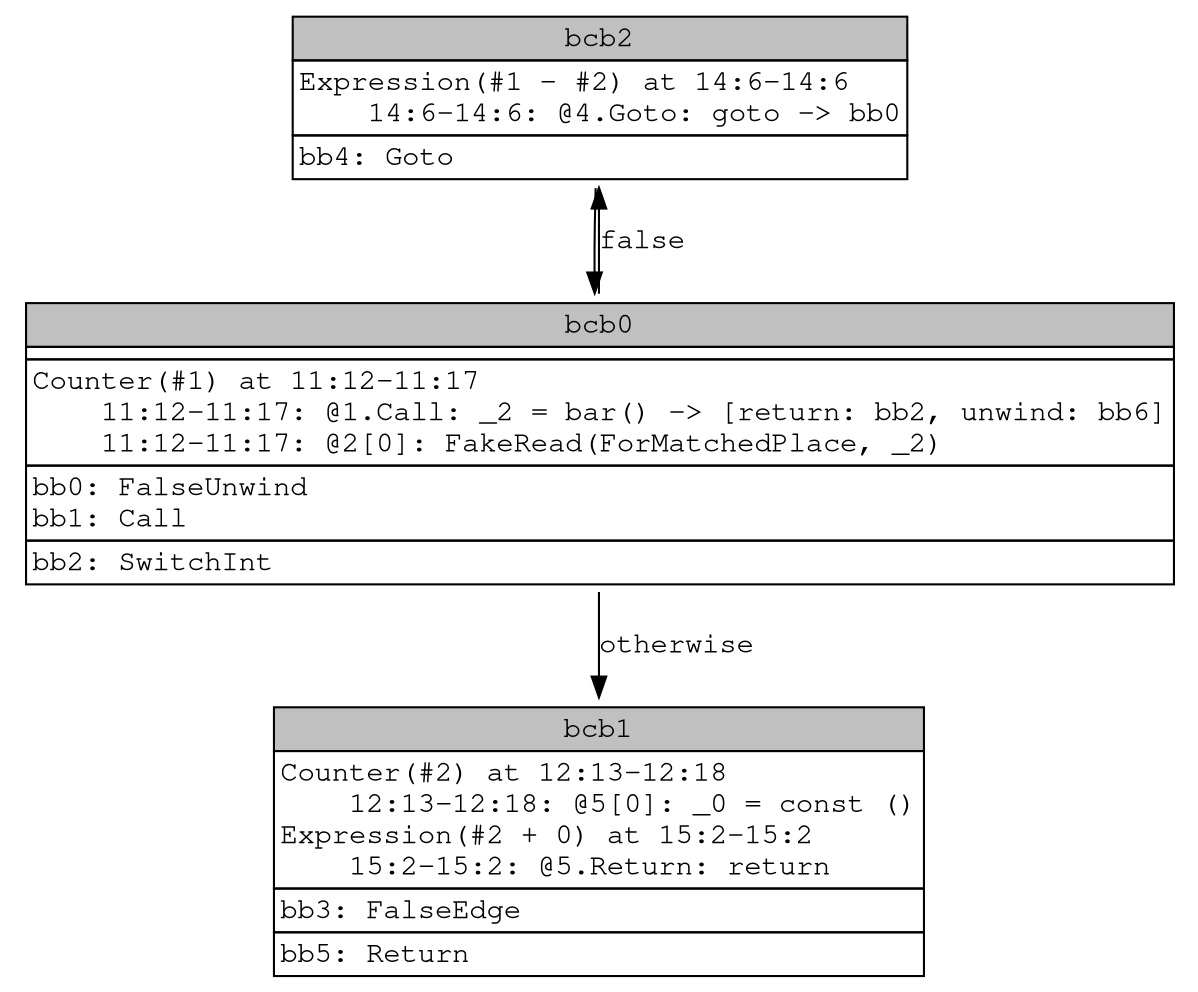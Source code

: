 digraph Cov_0_3 {
    graph [fontname="Courier, monospace"];
    node [fontname="Courier, monospace"];
    edge [fontname="Courier, monospace"];
    bcb2__Cov_0_3 [shape="none", label=<<table border="0" cellborder="1" cellspacing="0"><tr><td bgcolor="gray" align="center" colspan="1">bcb2</td></tr><tr><td align="left" balign="left">Expression(#1 - #2) at 14:6-14:6<br/>    14:6-14:6: @4.Goto: goto -&gt; bb0</td></tr><tr><td align="left" balign="left">bb4: Goto</td></tr></table>>];
    bcb1__Cov_0_3 [shape="none", label=<<table border="0" cellborder="1" cellspacing="0"><tr><td bgcolor="gray" align="center" colspan="1">bcb1</td></tr><tr><td align="left" balign="left">Counter(#2) at 12:13-12:18<br/>    12:13-12:18: @5[0]: _0 = const ()<br/>Expression(#2 + 0) at 15:2-15:2<br/>    15:2-15:2: @5.Return: return</td></tr><tr><td align="left" balign="left">bb3: FalseEdge</td></tr><tr><td align="left" balign="left">bb5: Return</td></tr></table>>];
    bcb0__Cov_0_3 [shape="none", label=<<table border="0" cellborder="1" cellspacing="0"><tr><td bgcolor="gray" align="center" colspan="1">bcb0</td></tr><tr><td align="left" balign="left"></td></tr><tr><td align="left" balign="left">Counter(#1) at 11:12-11:17<br/>    11:12-11:17: @1.Call: _2 = bar() -&gt; [return: bb2, unwind: bb6]<br/>    11:12-11:17: @2[0]: FakeRead(ForMatchedPlace, _2)</td></tr><tr><td align="left" balign="left">bb0: FalseUnwind<br/>bb1: Call</td></tr><tr><td align="left" balign="left">bb2: SwitchInt</td></tr></table>>];
    bcb2__Cov_0_3 -> bcb0__Cov_0_3 [label=<>];
    bcb0__Cov_0_3 -> bcb2__Cov_0_3 [label=<false>];
    bcb0__Cov_0_3 -> bcb1__Cov_0_3 [label=<otherwise>];
}

